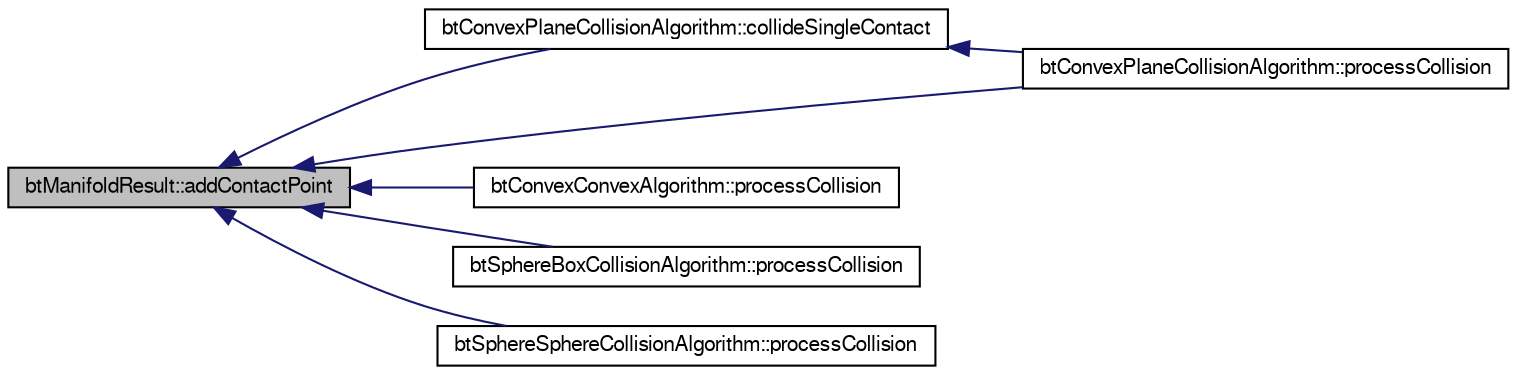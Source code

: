 digraph G
{
  bgcolor="transparent";
  edge [fontname="FreeSans",fontsize=10,labelfontname="FreeSans",labelfontsize=10];
  node [fontname="FreeSans",fontsize=10,shape=record];
  rankdir=LR;
  Node1 [label="btManifoldResult::addContactPoint",height=0.2,width=0.4,color="black", fillcolor="grey75", style="filled" fontcolor="black"];
  Node1 -> Node2 [dir=back,color="midnightblue",fontsize=10,style="solid"];
  Node2 [label="btConvexPlaneCollisionAlgorithm::collideSingleContact",height=0.2,width=0.4,color="black",URL="$classbt_convex_plane_collision_algorithm.html#79f8384fcdc2145be9fca0057edc8b69"];
  Node2 -> Node3 [dir=back,color="midnightblue",fontsize=10,style="solid"];
  Node3 [label="btConvexPlaneCollisionAlgorithm::processCollision",height=0.2,width=0.4,color="black",URL="$classbt_convex_plane_collision_algorithm.html#ce95b966a346d00f7666549220f6afb8"];
  Node1 -> Node4 [dir=back,color="midnightblue",fontsize=10,style="solid"];
  Node4 [label="btConvexConvexAlgorithm::processCollision",height=0.2,width=0.4,color="black",URL="$classbt_convex_convex_algorithm.html#b566631355a17f7a4bcbddf9454eb9e5"];
  Node1 -> Node3 [dir=back,color="midnightblue",fontsize=10,style="solid"];
  Node1 -> Node5 [dir=back,color="midnightblue",fontsize=10,style="solid"];
  Node5 [label="btSphereBoxCollisionAlgorithm::processCollision",height=0.2,width=0.4,color="black",URL="$classbt_sphere_box_collision_algorithm.html#b171b2afeabaaaa8a51728426643c369"];
  Node1 -> Node6 [dir=back,color="midnightblue",fontsize=10,style="solid"];
  Node6 [label="btSphereSphereCollisionAlgorithm::processCollision",height=0.2,width=0.4,color="black",URL="$classbt_sphere_sphere_collision_algorithm.html#7e5adac437f8c0cdb738360d5946a65d"];
}
